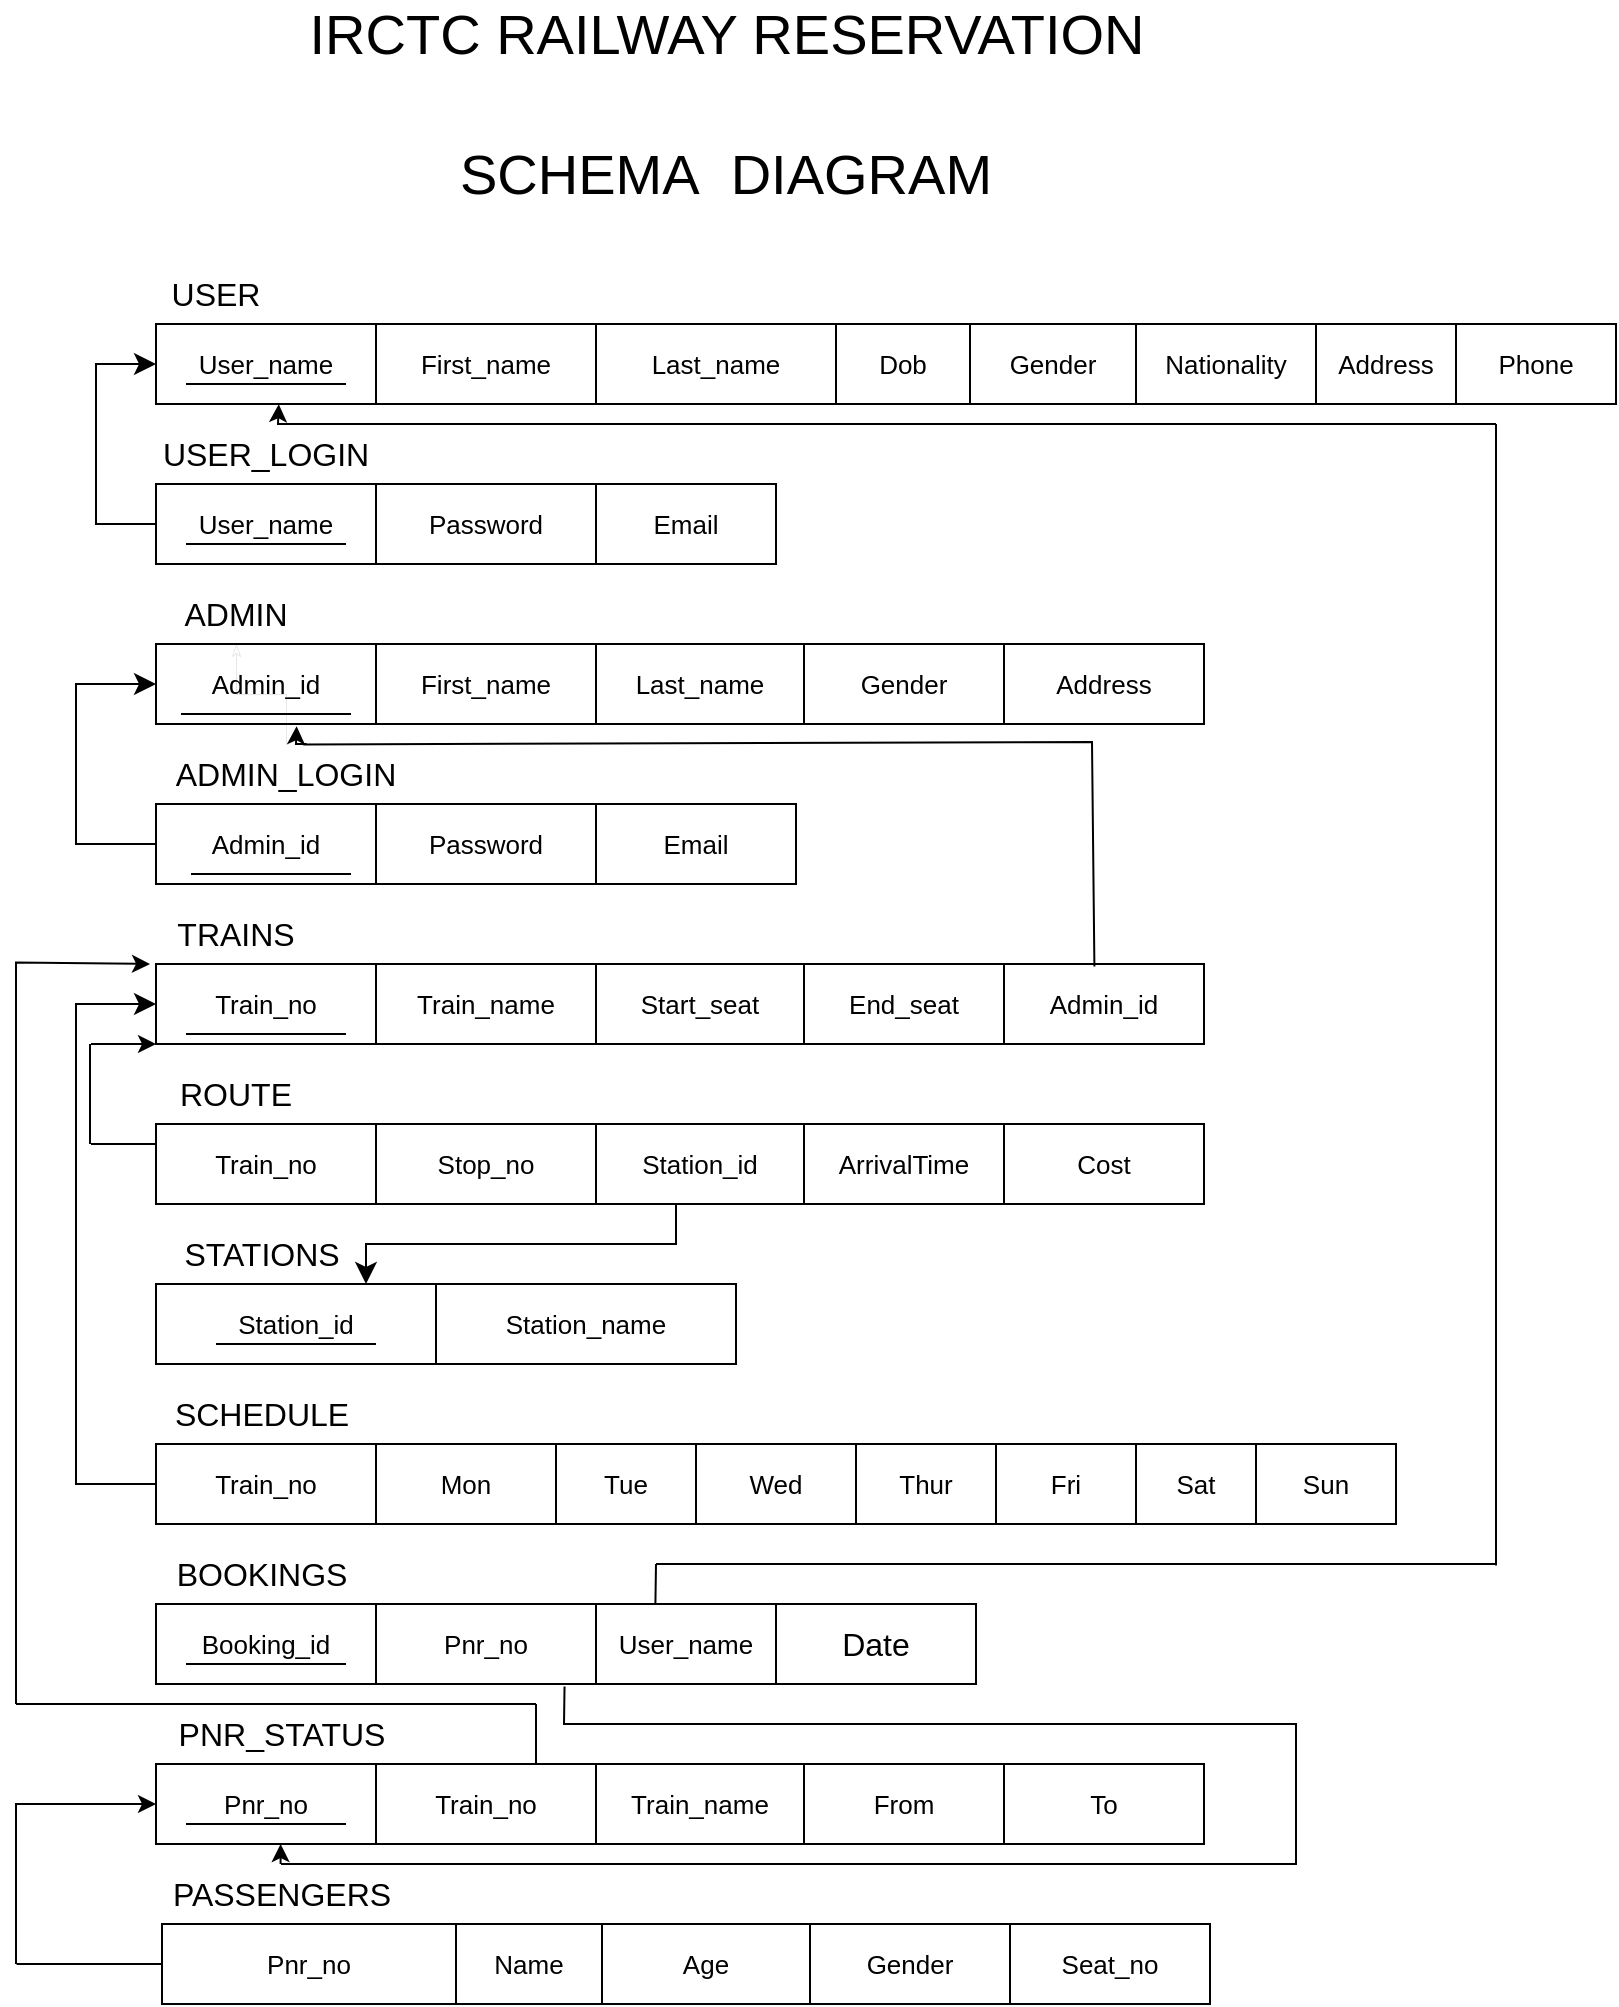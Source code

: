 <mxfile version="20.7.4" type="device"><diagram id="R2lEEEUBdFMjLlhIrx00" name="Page-1"><mxGraphModel dx="600" dy="314" grid="0" gridSize="10" guides="1" tooltips="1" connect="1" arrows="1" fold="1" page="1" pageScale="1" pageWidth="827" pageHeight="1169" math="0" shadow="0" extFonts="Permanent Marker^https://fonts.googleapis.com/css?family=Permanent+Marker"><root><mxCell id="0"/><mxCell id="1" parent="0"/><mxCell id="nCnbRqik4lmD9NjjJU-c-96" value="Phone" style="whiteSpace=wrap;html=1;align=center;fontFamily=Helvetica;fontSize=13;fillColor=none;labelBackgroundColor=none;" parent="1" vertex="1"><mxGeometry x="733" y="210" width="80" height="40" as="geometry"/></mxCell><mxCell id="nCnbRqik4lmD9NjjJU-c-115" value="User_name" style="whiteSpace=wrap;html=1;align=center;fontFamily=Helvetica;fontSize=13;fillColor=none;labelBackgroundColor=none;" parent="1" vertex="1"><mxGeometry x="83" y="290" width="110" height="40" as="geometry"/></mxCell><mxCell id="nCnbRqik4lmD9NjjJU-c-116" value="Password" style="whiteSpace=wrap;html=1;align=center;fontFamily=Helvetica;fontSize=13;fillColor=none;labelBackgroundColor=none;" parent="1" vertex="1"><mxGeometry x="193" y="290" width="110" height="40" as="geometry"/></mxCell><mxCell id="nCnbRqik4lmD9NjjJU-c-117" value="Email" style="whiteSpace=wrap;html=1;align=center;fontFamily=Helvetica;fontSize=13;fillColor=none;labelBackgroundColor=none;" parent="1" vertex="1"><mxGeometry x="303" y="290" width="90" height="40" as="geometry"/></mxCell><mxCell id="nCnbRqik4lmD9NjjJU-c-123" value="Admin_id" style="whiteSpace=wrap;html=1;align=center;fontFamily=Helvetica;fontSize=13;fillColor=none;labelBackgroundColor=none;" parent="1" vertex="1"><mxGeometry x="83" y="370" width="110" height="40" as="geometry"/></mxCell><mxCell id="nCnbRqik4lmD9NjjJU-c-124" value="First_name" style="whiteSpace=wrap;html=1;align=center;fontFamily=Helvetica;fontSize=13;fillColor=none;labelBackgroundColor=none;" parent="1" vertex="1"><mxGeometry x="193" y="370" width="110" height="40" as="geometry"/></mxCell><mxCell id="nCnbRqik4lmD9NjjJU-c-125" value="Last_name" style="whiteSpace=wrap;html=1;align=center;fontFamily=Helvetica;fontSize=13;fillColor=none;labelBackgroundColor=none;" parent="1" vertex="1"><mxGeometry x="303" y="370" width="104" height="40" as="geometry"/></mxCell><mxCell id="nCnbRqik4lmD9NjjJU-c-126" value="Gender" style="whiteSpace=wrap;html=1;align=center;fontFamily=Helvetica;fontSize=13;fillColor=none;labelBackgroundColor=none;" parent="1" vertex="1"><mxGeometry x="407" y="370" width="100" height="40" as="geometry"/></mxCell><mxCell id="nCnbRqik4lmD9NjjJU-c-127" value="Address" style="whiteSpace=wrap;html=1;align=center;fontFamily=Helvetica;fontSize=13;fillColor=none;labelBackgroundColor=none;" parent="1" vertex="1"><mxGeometry x="507" y="370" width="100" height="40" as="geometry"/></mxCell><mxCell id="nCnbRqik4lmD9NjjJU-c-131" value="Admin_id" style="whiteSpace=wrap;html=1;align=center;fontFamily=Helvetica;fontSize=13;fillColor=none;labelBackgroundColor=none;" parent="1" vertex="1"><mxGeometry x="83" y="450" width="110" height="40" as="geometry"/></mxCell><mxCell id="nCnbRqik4lmD9NjjJU-c-132" value="Password" style="whiteSpace=wrap;html=1;align=center;fontFamily=Helvetica;fontSize=13;fillColor=none;labelBackgroundColor=none;" parent="1" vertex="1"><mxGeometry x="193" y="450" width="110" height="40" as="geometry"/></mxCell><mxCell id="nCnbRqik4lmD9NjjJU-c-133" value="Email" style="whiteSpace=wrap;html=1;align=center;fontFamily=Helvetica;fontSize=13;fillColor=none;labelBackgroundColor=none;" parent="1" vertex="1"><mxGeometry x="303" y="450" width="100" height="40" as="geometry"/></mxCell><mxCell id="nCnbRqik4lmD9NjjJU-c-139" value="&lt;font style=&quot;font-size: 16px;&quot;&gt;USER&lt;/font&gt;" style="text;strokeColor=none;align=center;fillColor=none;html=1;verticalAlign=middle;whiteSpace=wrap;rounded=0;fontFamily=Helvetica;fontSize=13;labelBackgroundColor=none;" parent="1" vertex="1"><mxGeometry x="83" y="180" width="60" height="30" as="geometry"/></mxCell><mxCell id="nCnbRqik4lmD9NjjJU-c-149" value="" style="endArrow=none;html=1;rounded=0;fontFamily=Helvetica;fontSize=16;fontColor=default;labelBackgroundColor=none;" parent="1" edge="1"><mxGeometry relative="1" as="geometry"><mxPoint x="98" y="320" as="sourcePoint"/><mxPoint x="178" y="320" as="targetPoint"/></mxGeometry></mxCell><mxCell id="nCnbRqik4lmD9NjjJU-c-150" value="USER_LOGIN" style="text;strokeColor=none;align=center;fillColor=none;html=1;verticalAlign=middle;whiteSpace=wrap;rounded=0;fontFamily=Helvetica;fontSize=16;labelBackgroundColor=none;" parent="1" vertex="1"><mxGeometry x="108" y="260" width="60" height="30" as="geometry"/></mxCell><mxCell id="nCnbRqik4lmD9NjjJU-c-153" value="" style="edgeStyle=segmentEdgeStyle;endArrow=classic;html=1;curved=0;rounded=0;endSize=8;startSize=8;fontFamily=Helvetica;fontSize=16;fontColor=default;entryX=0;entryY=0.5;entryDx=0;entryDy=0;exitX=0;exitY=0.5;exitDx=0;exitDy=0;labelBackgroundColor=none;" parent="1" source="nCnbRqik4lmD9NjjJU-c-115" edge="1"><mxGeometry x="-1" y="10" width="50" height="50" relative="1" as="geometry"><mxPoint x="43" y="320" as="sourcePoint"/><mxPoint x="83" y="230" as="targetPoint"/><Array as="points"><mxPoint x="53" y="310"/><mxPoint x="53" y="230"/></Array><mxPoint as="offset"/></mxGeometry></mxCell><mxCell id="nCnbRqik4lmD9NjjJU-c-156" value="ADMIN" style="text;strokeColor=none;align=center;fillColor=none;html=1;verticalAlign=middle;whiteSpace=wrap;rounded=0;fontFamily=Helvetica;fontSize=16;labelBackgroundColor=none;" parent="1" vertex="1"><mxGeometry x="93" y="340" width="60" height="30" as="geometry"/></mxCell><mxCell id="1weUZhTLsvYuBSuehkoq-4" value="" style="edgeStyle=orthogonalEdgeStyle;rounded=0;orthogonalLoop=1;jettySize=auto;html=1;strokeWidth=0;endArrow=classicThin;endFill=0;" parent="1" source="nCnbRqik4lmD9NjjJU-c-159" target="nCnbRqik4lmD9NjjJU-c-156" edge="1"><mxGeometry relative="1" as="geometry"/></mxCell><mxCell id="nCnbRqik4lmD9NjjJU-c-159" value="ADMIN_LOGIN" style="text;strokeColor=none;align=center;fillColor=none;html=1;verticalAlign=middle;whiteSpace=wrap;rounded=0;fontFamily=Helvetica;fontSize=16;labelBackgroundColor=none;" parent="1" vertex="1"><mxGeometry x="118" y="420" width="60" height="30" as="geometry"/></mxCell><mxCell id="nCnbRqik4lmD9NjjJU-c-161" value="" style="edgeStyle=segmentEdgeStyle;endArrow=classic;html=1;curved=0;rounded=0;endSize=8;startSize=8;fontFamily=Helvetica;fontSize=16;fontColor=default;entryX=0;entryY=0.5;entryDx=0;entryDy=0;exitX=0;exitY=0.5;exitDx=0;exitDy=0;labelBackgroundColor=none;" parent="1" source="nCnbRqik4lmD9NjjJU-c-131" target="nCnbRqik4lmD9NjjJU-c-123" edge="1"><mxGeometry width="50" height="50" relative="1" as="geometry"><mxPoint x="63" y="480" as="sourcePoint"/><mxPoint x="53" y="350" as="targetPoint"/><Array as="points"><mxPoint x="43" y="470"/><mxPoint x="43" y="390"/></Array></mxGeometry></mxCell><mxCell id="nCnbRqik4lmD9NjjJU-c-162" value="Train_no" style="whiteSpace=wrap;html=1;align=center;fontFamily=Helvetica;fontSize=13;fillColor=none;labelBackgroundColor=none;" parent="1" vertex="1"><mxGeometry x="83" y="530" width="110" height="40" as="geometry"/></mxCell><mxCell id="nCnbRqik4lmD9NjjJU-c-163" value="Train_name" style="whiteSpace=wrap;html=1;align=center;fontFamily=Helvetica;fontSize=13;fillColor=none;labelBackgroundColor=none;" parent="1" vertex="1"><mxGeometry x="193" y="530" width="110" height="40" as="geometry"/></mxCell><mxCell id="nCnbRqik4lmD9NjjJU-c-164" value="Start_seat" style="whiteSpace=wrap;html=1;align=center;fontFamily=Helvetica;fontSize=13;fillColor=none;labelBackgroundColor=none;" parent="1" vertex="1"><mxGeometry x="303" y="530" width="104" height="40" as="geometry"/></mxCell><mxCell id="nCnbRqik4lmD9NjjJU-c-165" value="End_seat" style="whiteSpace=wrap;html=1;align=center;fontFamily=Helvetica;fontSize=13;fillColor=none;labelBackgroundColor=none;" parent="1" vertex="1"><mxGeometry x="407" y="530" width="100" height="40" as="geometry"/></mxCell><mxCell id="nCnbRqik4lmD9NjjJU-c-166" value="Admin_id" style="whiteSpace=wrap;html=1;align=center;fontFamily=Helvetica;fontSize=13;fillColor=none;labelBackgroundColor=none;" parent="1" vertex="1"><mxGeometry x="507" y="530" width="100" height="40" as="geometry"/></mxCell><mxCell id="nCnbRqik4lmD9NjjJU-c-168" value="TRAINS" style="text;strokeColor=none;align=center;fillColor=none;html=1;verticalAlign=middle;whiteSpace=wrap;rounded=0;fontFamily=Helvetica;fontSize=16;labelBackgroundColor=none;" parent="1" vertex="1"><mxGeometry x="93" y="500" width="60" height="30" as="geometry"/></mxCell><mxCell id="nCnbRqik4lmD9NjjJU-c-170" value="Train_no" style="whiteSpace=wrap;html=1;align=center;fontFamily=Helvetica;fontSize=13;fillColor=none;labelBackgroundColor=none;" parent="1" vertex="1"><mxGeometry x="83" y="610" width="110" height="40" as="geometry"/></mxCell><mxCell id="nCnbRqik4lmD9NjjJU-c-171" value="Stop_no" style="whiteSpace=wrap;html=1;align=center;fontFamily=Helvetica;fontSize=13;fillColor=none;labelBackgroundColor=none;" parent="1" vertex="1"><mxGeometry x="193" y="610" width="110" height="40" as="geometry"/></mxCell><mxCell id="nCnbRqik4lmD9NjjJU-c-172" value="Station_id" style="whiteSpace=wrap;html=1;align=center;fontFamily=Helvetica;fontSize=13;fillColor=none;labelBackgroundColor=none;" parent="1" vertex="1"><mxGeometry x="303" y="610" width="104" height="40" as="geometry"/></mxCell><mxCell id="nCnbRqik4lmD9NjjJU-c-173" value="ArrivalTime" style="whiteSpace=wrap;html=1;align=center;fontFamily=Helvetica;fontSize=13;fillColor=none;labelBackgroundColor=none;" parent="1" vertex="1"><mxGeometry x="407" y="610" width="100" height="40" as="geometry"/></mxCell><mxCell id="nCnbRqik4lmD9NjjJU-c-174" value="Cost" style="whiteSpace=wrap;html=1;align=center;fontFamily=Helvetica;fontSize=13;fillColor=none;labelBackgroundColor=none;" parent="1" vertex="1"><mxGeometry x="507" y="610" width="100" height="40" as="geometry"/></mxCell><mxCell id="nCnbRqik4lmD9NjjJU-c-175" value="ROUTE" style="text;strokeColor=none;align=center;fillColor=none;html=1;verticalAlign=middle;whiteSpace=wrap;rounded=0;fontFamily=Helvetica;fontSize=16;labelBackgroundColor=none;" parent="1" vertex="1"><mxGeometry x="93" y="580" width="60" height="30" as="geometry"/></mxCell><mxCell id="nCnbRqik4lmD9NjjJU-c-176" value="" style="line;strokeWidth=1;html=1;perimeter=backbonePerimeter;points=[];outlineConnect=0;fontFamily=Helvetica;fontSize=16;fillColor=none;labelBackgroundColor=none;" parent="1" vertex="1"><mxGeometry x="95.5" y="400" width="85" height="10" as="geometry"/></mxCell><mxCell id="nCnbRqik4lmD9NjjJU-c-177" value="" style="line;strokeWidth=1;html=1;perimeter=backbonePerimeter;points=[];outlineConnect=0;fontFamily=Helvetica;fontSize=16;fillColor=none;labelBackgroundColor=none;" parent="1" vertex="1"><mxGeometry x="100.5" y="480" width="80" height="10" as="geometry"/></mxCell><mxCell id="nCnbRqik4lmD9NjjJU-c-178" value="" style="line;strokeWidth=1;html=1;perimeter=backbonePerimeter;points=[];outlineConnect=0;fontFamily=Helvetica;fontSize=16;fillColor=none;labelBackgroundColor=none;" parent="1" vertex="1"><mxGeometry x="98" y="560" width="80" height="10" as="geometry"/></mxCell><mxCell id="nCnbRqik4lmD9NjjJU-c-182" value="Station_id" style="whiteSpace=wrap;html=1;align=center;fontFamily=Helvetica;fontSize=13;fillColor=none;labelBackgroundColor=none;" parent="1" vertex="1"><mxGeometry x="83" y="690" width="140" height="40" as="geometry"/></mxCell><mxCell id="nCnbRqik4lmD9NjjJU-c-183" value="Station_name" style="whiteSpace=wrap;html=1;align=center;fontFamily=Helvetica;fontSize=13;fillColor=none;labelBackgroundColor=none;" parent="1" vertex="1"><mxGeometry x="223" y="690" width="150" height="40" as="geometry"/></mxCell><mxCell id="nCnbRqik4lmD9NjjJU-c-185" value="" style="endArrow=none;html=1;rounded=0;fontFamily=Helvetica;fontSize=16;fontColor=default;labelBackgroundColor=none;" parent="1" edge="1"><mxGeometry relative="1" as="geometry"><mxPoint x="113" y="720" as="sourcePoint"/><mxPoint x="193" y="720" as="targetPoint"/></mxGeometry></mxCell><mxCell id="nCnbRqik4lmD9NjjJU-c-186" value="STATIONS" style="text;strokeColor=none;align=center;fillColor=none;html=1;verticalAlign=middle;whiteSpace=wrap;rounded=0;fontFamily=Helvetica;fontSize=16;labelBackgroundColor=none;" parent="1" vertex="1"><mxGeometry x="105.5" y="660" width="60" height="30" as="geometry"/></mxCell><mxCell id="nCnbRqik4lmD9NjjJU-c-190" value="" style="edgeStyle=elbowEdgeStyle;elbow=vertical;endArrow=classic;html=1;curved=0;rounded=0;endSize=8;startSize=8;fontFamily=Helvetica;fontSize=16;fontColor=default;entryX=0.75;entryY=0;entryDx=0;entryDy=0;labelBackgroundColor=none;" parent="1" target="nCnbRqik4lmD9NjjJU-c-182" edge="1"><mxGeometry width="50" height="50" relative="1" as="geometry"><mxPoint x="343" y="650" as="sourcePoint"/><mxPoint x="193" y="680" as="targetPoint"/><Array as="points"><mxPoint x="283" y="670"/></Array></mxGeometry></mxCell><mxCell id="nCnbRqik4lmD9NjjJU-c-193" value="Train_no" style="whiteSpace=wrap;html=1;align=center;fontFamily=Helvetica;fontSize=13;fillColor=none;labelBackgroundColor=none;" parent="1" vertex="1"><mxGeometry x="83" y="770" width="110" height="40" as="geometry"/></mxCell><mxCell id="nCnbRqik4lmD9NjjJU-c-194" value="Mon" style="whiteSpace=wrap;html=1;align=center;fontFamily=Helvetica;fontSize=13;fillColor=none;labelBackgroundColor=none;" parent="1" vertex="1"><mxGeometry x="193" y="770" width="90" height="40" as="geometry"/></mxCell><mxCell id="nCnbRqik4lmD9NjjJU-c-195" value="Tue" style="whiteSpace=wrap;html=1;align=center;fontFamily=Helvetica;fontSize=13;fillColor=none;labelBackgroundColor=none;" parent="1" vertex="1"><mxGeometry x="283" y="770" width="70" height="40" as="geometry"/></mxCell><mxCell id="nCnbRqik4lmD9NjjJU-c-196" value="Wed" style="whiteSpace=wrap;html=1;align=center;fontFamily=Helvetica;fontSize=13;fillColor=none;labelBackgroundColor=none;" parent="1" vertex="1"><mxGeometry x="353" y="770" width="80" height="40" as="geometry"/></mxCell><mxCell id="nCnbRqik4lmD9NjjJU-c-197" value="Thur" style="whiteSpace=wrap;html=1;align=center;fontFamily=Helvetica;fontSize=13;fillColor=none;labelBackgroundColor=none;" parent="1" vertex="1"><mxGeometry x="433" y="770" width="70" height="40" as="geometry"/></mxCell><mxCell id="nCnbRqik4lmD9NjjJU-c-198" value="Fri" style="whiteSpace=wrap;html=1;align=center;fontFamily=Helvetica;fontSize=13;fillColor=none;labelBackgroundColor=none;" parent="1" vertex="1"><mxGeometry x="503" y="770" width="70" height="40" as="geometry"/></mxCell><mxCell id="nCnbRqik4lmD9NjjJU-c-199" value="Sat" style="whiteSpace=wrap;html=1;align=center;fontFamily=Helvetica;fontSize=13;fillColor=none;labelBackgroundColor=none;" parent="1" vertex="1"><mxGeometry x="573" y="770" width="60" height="40" as="geometry"/></mxCell><mxCell id="nCnbRqik4lmD9NjjJU-c-200" value="Sun" style="whiteSpace=wrap;html=1;align=center;fontFamily=Helvetica;fontSize=13;fillColor=none;labelBackgroundColor=none;" parent="1" vertex="1"><mxGeometry x="633" y="770" width="70" height="40" as="geometry"/></mxCell><mxCell id="nCnbRqik4lmD9NjjJU-c-201" value="&lt;span style=&quot;font-size: 16px;&quot;&gt;SCHEDULE&lt;/span&gt;" style="text;strokeColor=none;align=center;fillColor=none;html=1;verticalAlign=middle;whiteSpace=wrap;rounded=0;fontFamily=Helvetica;fontSize=13;labelBackgroundColor=none;" parent="1" vertex="1"><mxGeometry x="105.5" y="740" width="60" height="30" as="geometry"/></mxCell><mxCell id="nCnbRqik4lmD9NjjJU-c-206" value="" style="edgeStyle=elbowEdgeStyle;elbow=horizontal;endArrow=classic;html=1;curved=0;rounded=0;endSize=8;startSize=8;fontFamily=Helvetica;fontSize=16;fontColor=default;exitX=0;exitY=0.5;exitDx=0;exitDy=0;labelBackgroundColor=none;entryX=0;entryY=0.5;entryDx=0;entryDy=0;" parent="1" source="nCnbRqik4lmD9NjjJU-c-193" target="nCnbRqik4lmD9NjjJU-c-162" edge="1"><mxGeometry x="-0.8" y="-90" width="50" height="50" relative="1" as="geometry"><mxPoint x="50.538" y="755" as="sourcePoint"/><mxPoint x="83" y="640" as="targetPoint"/><Array as="points"><mxPoint x="43" y="720"/></Array><mxPoint as="offset"/></mxGeometry></mxCell><mxCell id="nCnbRqik4lmD9NjjJU-c-207" value="Booking_id" style="whiteSpace=wrap;html=1;align=center;fontFamily=Helvetica;fontSize=13;fillColor=none;labelBackgroundColor=none;" parent="1" vertex="1"><mxGeometry x="83" y="850" width="110" height="40" as="geometry"/></mxCell><mxCell id="nCnbRqik4lmD9NjjJU-c-208" value="Pnr_no" style="whiteSpace=wrap;html=1;align=center;fontFamily=Helvetica;fontSize=13;fillColor=none;labelBackgroundColor=none;" parent="1" vertex="1"><mxGeometry x="193" y="850" width="110" height="40" as="geometry"/></mxCell><mxCell id="nCnbRqik4lmD9NjjJU-c-209" value="User_name" style="whiteSpace=wrap;html=1;align=center;fontFamily=Helvetica;fontSize=13;fillColor=none;labelBackgroundColor=none;" parent="1" vertex="1"><mxGeometry x="303" y="850" width="90" height="40" as="geometry"/></mxCell><mxCell id="nCnbRqik4lmD9NjjJU-c-210" value="" style="endArrow=none;html=1;rounded=0;fontFamily=Helvetica;fontSize=16;fontColor=default;labelBackgroundColor=none;" parent="1" edge="1"><mxGeometry relative="1" as="geometry"><mxPoint x="98" y="880" as="sourcePoint"/><mxPoint x="178" y="880" as="targetPoint"/></mxGeometry></mxCell><mxCell id="nCnbRqik4lmD9NjjJU-c-211" value="Date" style="whiteSpace=wrap;html=1;align=center;fontFamily=Helvetica;fontSize=16;fillColor=none;labelBackgroundColor=none;" parent="1" vertex="1"><mxGeometry x="393" y="850" width="100" height="40" as="geometry"/></mxCell><mxCell id="nCnbRqik4lmD9NjjJU-c-212" value="BOOKINGS" style="text;strokeColor=none;align=center;fillColor=none;html=1;verticalAlign=middle;whiteSpace=wrap;rounded=0;fontFamily=Helvetica;fontSize=16;labelBackgroundColor=none;" parent="1" vertex="1"><mxGeometry x="105.5" y="820" width="60" height="30" as="geometry"/></mxCell><mxCell id="nCnbRqik4lmD9NjjJU-c-214" value="" style="endArrow=none;html=1;rounded=0;fontFamily=Helvetica;fontSize=16;fontColor=default;labelBackgroundColor=none;" parent="1" edge="1"><mxGeometry width="50" height="50" relative="1" as="geometry"><mxPoint x="753" y="830.727" as="sourcePoint"/><mxPoint x="753" y="260" as="targetPoint"/></mxGeometry></mxCell><mxCell id="nCnbRqik4lmD9NjjJU-c-215" value="" style="endArrow=none;html=1;rounded=0;fontFamily=Helvetica;fontSize=16;fontColor=default;labelBackgroundColor=none;" parent="1" edge="1"><mxGeometry width="50" height="50" relative="1" as="geometry"><mxPoint x="333" y="830" as="sourcePoint"/><mxPoint x="753" y="830" as="targetPoint"/></mxGeometry></mxCell><mxCell id="nCnbRqik4lmD9NjjJU-c-216" value="" style="endArrow=none;html=1;rounded=0;fontFamily=Helvetica;fontSize=16;fontColor=default;entryX=0.33;entryY=0.005;entryDx=0;entryDy=0;entryPerimeter=0;labelBackgroundColor=none;" parent="1" target="nCnbRqik4lmD9NjjJU-c-209" edge="1"><mxGeometry width="50" height="50" relative="1" as="geometry"><mxPoint x="333" y="830" as="sourcePoint"/><mxPoint x="523" y="780" as="targetPoint"/></mxGeometry></mxCell><mxCell id="nCnbRqik4lmD9NjjJU-c-218" value="Train_no" style="whiteSpace=wrap;html=1;align=center;fontFamily=Helvetica;fontSize=13;fillColor=none;labelBackgroundColor=none;" parent="1" vertex="1"><mxGeometry x="193" y="930" width="110" height="40" as="geometry"/></mxCell><mxCell id="nCnbRqik4lmD9NjjJU-c-219" value="Train_name" style="whiteSpace=wrap;html=1;align=center;fontFamily=Helvetica;fontSize=13;fillColor=none;labelBackgroundColor=none;" parent="1" vertex="1"><mxGeometry x="303" y="930" width="104" height="40" as="geometry"/></mxCell><mxCell id="nCnbRqik4lmD9NjjJU-c-220" value="From" style="whiteSpace=wrap;html=1;align=center;fontFamily=Helvetica;fontSize=13;fillColor=none;labelBackgroundColor=none;" parent="1" vertex="1"><mxGeometry x="407" y="930" width="100" height="40" as="geometry"/></mxCell><mxCell id="nCnbRqik4lmD9NjjJU-c-221" value="To" style="whiteSpace=wrap;html=1;align=center;fontFamily=Helvetica;fontSize=13;fillColor=none;labelBackgroundColor=none;" parent="1" vertex="1"><mxGeometry x="507" y="930" width="100" height="40" as="geometry"/></mxCell><mxCell id="nCnbRqik4lmD9NjjJU-c-223" value="Pnr_no" style="whiteSpace=wrap;html=1;align=center;fontFamily=Helvetica;fontSize=13;fillColor=none;labelBackgroundColor=none;" parent="1" vertex="1"><mxGeometry x="83" y="930" width="110" height="40" as="geometry"/></mxCell><mxCell id="nCnbRqik4lmD9NjjJU-c-224" value="" style="endArrow=none;html=1;rounded=0;fontFamily=Helvetica;fontSize=16;fontColor=default;labelBackgroundColor=none;" parent="1" edge="1"><mxGeometry relative="1" as="geometry"><mxPoint x="98.0" y="960" as="sourcePoint"/><mxPoint x="178" y="960" as="targetPoint"/></mxGeometry></mxCell><mxCell id="nCnbRqik4lmD9NjjJU-c-225" value="PNR_STATUS" style="text;strokeColor=none;align=center;fillColor=none;html=1;verticalAlign=middle;whiteSpace=wrap;rounded=0;fontFamily=Helvetica;fontSize=16;labelBackgroundColor=none;" parent="1" vertex="1"><mxGeometry x="115.5" y="900" width="60" height="30" as="geometry"/></mxCell><mxCell id="nCnbRqik4lmD9NjjJU-c-226" value="Name" style="whiteSpace=wrap;html=1;align=center;fontFamily=Helvetica;fontSize=13;fillColor=none;labelBackgroundColor=none;" parent="1" vertex="1"><mxGeometry x="233" y="1010" width="73" height="40" as="geometry"/></mxCell><mxCell id="nCnbRqik4lmD9NjjJU-c-227" value="Age" style="whiteSpace=wrap;html=1;align=center;fontFamily=Helvetica;fontSize=13;fillColor=none;labelBackgroundColor=none;" parent="1" vertex="1"><mxGeometry x="306" y="1010" width="104" height="40" as="geometry"/></mxCell><mxCell id="nCnbRqik4lmD9NjjJU-c-228" value="Gender" style="whiteSpace=wrap;html=1;align=center;fontFamily=Helvetica;fontSize=13;fillColor=none;labelBackgroundColor=none;" parent="1" vertex="1"><mxGeometry x="410" y="1010" width="100" height="40" as="geometry"/></mxCell><mxCell id="nCnbRqik4lmD9NjjJU-c-229" value="Seat_no" style="whiteSpace=wrap;html=1;align=center;fontFamily=Helvetica;fontSize=13;fillColor=none;labelBackgroundColor=none;" parent="1" vertex="1"><mxGeometry x="510" y="1010" width="100" height="40" as="geometry"/></mxCell><mxCell id="nCnbRqik4lmD9NjjJU-c-230" value="Pnr_no" style="whiteSpace=wrap;html=1;align=center;fontFamily=Helvetica;fontSize=13;fillColor=none;labelBackgroundColor=none;" parent="1" vertex="1"><mxGeometry x="86" y="1010" width="147" height="40" as="geometry"/></mxCell><mxCell id="nCnbRqik4lmD9NjjJU-c-232" value="PASSENGERS" style="text;strokeColor=none;align=center;fillColor=none;html=1;verticalAlign=middle;whiteSpace=wrap;rounded=0;fontFamily=Helvetica;fontSize=16;labelBackgroundColor=none;" parent="1" vertex="1"><mxGeometry x="115.5" y="980" width="60" height="30" as="geometry"/></mxCell><mxCell id="nCnbRqik4lmD9NjjJU-c-235" value="" style="endArrow=classic;html=1;rounded=0;fontFamily=Helvetica;fontSize=16;fontColor=default;labelBackgroundColor=none;" parent="1" edge="1"><mxGeometry width="50" height="50" relative="1" as="geometry"><mxPoint x="13" y="900" as="sourcePoint"/><mxPoint x="80" y="530" as="targetPoint"/><Array as="points"><mxPoint x="13" y="529.27"/></Array></mxGeometry></mxCell><mxCell id="nCnbRqik4lmD9NjjJU-c-236" value="" style="endArrow=none;html=1;rounded=0;fontFamily=Helvetica;fontSize=16;fontColor=default;labelBackgroundColor=none;" parent="1" edge="1"><mxGeometry width="50" height="50" relative="1" as="geometry"><mxPoint x="13" y="900" as="sourcePoint"/><mxPoint x="273" y="900" as="targetPoint"/></mxGeometry></mxCell><mxCell id="nCnbRqik4lmD9NjjJU-c-237" value="" style="endArrow=none;html=1;rounded=0;fontFamily=Helvetica;fontSize=16;fontColor=default;labelBackgroundColor=none;" parent="1" edge="1"><mxGeometry width="50" height="50" relative="1" as="geometry"><mxPoint x="273" y="930" as="sourcePoint"/><mxPoint x="273" y="900" as="targetPoint"/></mxGeometry></mxCell><mxCell id="nCnbRqik4lmD9NjjJU-c-239" value="" style="endArrow=classic;html=1;rounded=0;fontFamily=Helvetica;fontSize=16;fontColor=default;entryX=0;entryY=0.5;entryDx=0;entryDy=0;labelBackgroundColor=none;" parent="1" target="nCnbRqik4lmD9NjjJU-c-223" edge="1"><mxGeometry width="50" height="50" relative="1" as="geometry"><mxPoint x="13" y="1030" as="sourcePoint"/><mxPoint x="63" y="940" as="targetPoint"/><Array as="points"><mxPoint x="13" y="950"/></Array></mxGeometry></mxCell><mxCell id="nCnbRqik4lmD9NjjJU-c-240" value="" style="endArrow=none;html=1;rounded=0;fontFamily=Helvetica;fontSize=16;fontColor=default;labelBackgroundColor=none;" parent="1" source="nCnbRqik4lmD9NjjJU-c-230" edge="1"><mxGeometry width="50" height="50" relative="1" as="geometry"><mxPoint x="143" y="1000" as="sourcePoint"/><mxPoint x="13.291" y="1030" as="targetPoint"/></mxGeometry></mxCell><mxCell id="nCnbRqik4lmD9NjjJU-c-241" value="" style="endArrow=none;html=1;rounded=0;fontFamily=Helvetica;fontSize=16;fontColor=default;entryX=0.857;entryY=1.03;entryDx=0;entryDy=0;entryPerimeter=0;labelBackgroundColor=none;exitX=0.5;exitY=0;exitDx=0;exitDy=0;" parent="1" source="nCnbRqik4lmD9NjjJU-c-232" target="nCnbRqik4lmD9NjjJU-c-208" edge="1"><mxGeometry width="50" height="50" relative="1" as="geometry"><mxPoint x="212.127" y="990" as="sourcePoint"/><mxPoint x="163" y="880" as="targetPoint"/><Array as="points"><mxPoint x="653" y="980"/><mxPoint x="653" y="910"/><mxPoint x="287" y="910"/></Array></mxGeometry></mxCell><mxCell id="nCnbRqik4lmD9NjjJU-c-244" value="&lt;font style=&quot;font-size: 28px;&quot;&gt;SCHEMA&amp;nbsp; DIAGRAM&lt;/font&gt;" style="text;strokeColor=none;align=center;fillColor=none;html=1;verticalAlign=middle;whiteSpace=wrap;rounded=0;fontFamily=Helvetica;fontSize=16;labelBackgroundColor=none;" parent="1" vertex="1"><mxGeometry x="193" y="120" width="350" height="30" as="geometry"/></mxCell><mxCell id="nCnbRqik4lmD9NjjJU-c-245" value="IRCTC RAILWAY RESERVATION" style="text;strokeColor=none;align=center;fillColor=none;html=1;verticalAlign=middle;whiteSpace=wrap;rounded=0;fontFamily=Helvetica;fontSize=28;labelBackgroundColor=none;" parent="1" vertex="1"><mxGeometry x="51.5" y="50" width="633" height="30" as="geometry"/></mxCell><mxCell id="nCnbRqik4lmD9NjjJU-c-246" value="User_name" style="whiteSpace=wrap;html=1;align=center;fontFamily=Helvetica;fontSize=13;fillColor=none;labelBackgroundColor=none;" parent="1" vertex="1"><mxGeometry x="83" y="210" width="110" height="40" as="geometry"/></mxCell><mxCell id="nCnbRqik4lmD9NjjJU-c-247" value="First_name" style="whiteSpace=wrap;html=1;align=center;fontFamily=Helvetica;fontSize=13;fillColor=none;labelBackgroundColor=none;" parent="1" vertex="1"><mxGeometry x="193" y="210" width="110" height="40" as="geometry"/></mxCell><mxCell id="nCnbRqik4lmD9NjjJU-c-248" value="Last_name" style="whiteSpace=wrap;html=1;align=center;fontFamily=Helvetica;fontSize=13;fillColor=none;labelBackgroundColor=none;" parent="1" vertex="1"><mxGeometry x="303" y="210" width="120" height="40" as="geometry"/></mxCell><mxCell id="nCnbRqik4lmD9NjjJU-c-249" value="Dob" style="whiteSpace=wrap;html=1;align=center;fontFamily=Helvetica;fontSize=13;fillColor=none;labelBackgroundColor=none;" parent="1" vertex="1"><mxGeometry x="423" y="210" width="67" height="40" as="geometry"/></mxCell><mxCell id="nCnbRqik4lmD9NjjJU-c-250" value="Gender" style="whiteSpace=wrap;html=1;align=center;fontFamily=Helvetica;fontSize=13;fillColor=none;labelBackgroundColor=none;" parent="1" vertex="1"><mxGeometry x="490" y="210" width="83" height="40" as="geometry"/></mxCell><mxCell id="nCnbRqik4lmD9NjjJU-c-251" value="Nationality" style="whiteSpace=wrap;html=1;align=center;fontFamily=Helvetica;fontSize=13;fillColor=none;labelBackgroundColor=none;" parent="1" vertex="1"><mxGeometry x="573" y="210" width="90" height="40" as="geometry"/></mxCell><mxCell id="nCnbRqik4lmD9NjjJU-c-252" value="Address" style="whiteSpace=wrap;html=1;align=center;fontFamily=Helvetica;fontSize=13;fillColor=none;labelBackgroundColor=none;" parent="1" vertex="1"><mxGeometry x="663" y="210" width="70" height="40" as="geometry"/></mxCell><mxCell id="nCnbRqik4lmD9NjjJU-c-253" value="" style="endArrow=none;html=1;rounded=0;fontFamily=Helvetica;fontSize=16;fontColor=default;labelBackgroundColor=none;" parent="1" edge="1"><mxGeometry relative="1" as="geometry"><mxPoint x="98" y="240" as="sourcePoint"/><mxPoint x="178" y="240" as="targetPoint"/></mxGeometry></mxCell><mxCell id="nCnbRqik4lmD9NjjJU-c-254" value="" style="endArrow=classic;html=1;rounded=0;fontFamily=Helvetica;fontSize=16;fontColor=default;entryX=0.558;entryY=1.003;entryDx=0;entryDy=0;entryPerimeter=0;labelBackgroundColor=none;" parent="1" target="nCnbRqik4lmD9NjjJU-c-246" edge="1"><mxGeometry width="50" height="50" relative="1" as="geometry"><mxPoint x="753" y="260" as="sourcePoint"/><mxPoint x="507" y="290" as="targetPoint"/><Array as="points"><mxPoint x="333" y="260"/><mxPoint x="144" y="260"/></Array></mxGeometry></mxCell><mxCell id="1weUZhTLsvYuBSuehkoq-1" value="" style="endArrow=none;html=1;rounded=0;exitX=0.452;exitY=0.03;exitDx=0;exitDy=0;exitPerimeter=0;entryX=0.644;entryY=0.007;entryDx=0;entryDy=0;entryPerimeter=0;" parent="1" source="nCnbRqik4lmD9NjjJU-c-166" target="nCnbRqik4lmD9NjjJU-c-159" edge="1"><mxGeometry width="50" height="50" relative="1" as="geometry"><mxPoint x="553" y="527" as="sourcePoint"/><mxPoint x="154" y="417" as="targetPoint"/><Array as="points"><mxPoint x="551" y="419"/></Array></mxGeometry></mxCell><mxCell id="1weUZhTLsvYuBSuehkoq-5" value="" style="endArrow=none;html=1;rounded=0;strokeWidth=1;" parent="1" edge="1"><mxGeometry width="50" height="50" relative="1" as="geometry"><mxPoint x="50" y="620" as="sourcePoint"/><mxPoint x="50" y="570" as="targetPoint"/></mxGeometry></mxCell><mxCell id="1weUZhTLsvYuBSuehkoq-6" value="" style="endArrow=classic;html=1;rounded=0;strokeWidth=1;entryX=0;entryY=1;entryDx=0;entryDy=0;" parent="1" target="nCnbRqik4lmD9NjjJU-c-162" edge="1"><mxGeometry width="50" height="50" relative="1" as="geometry"><mxPoint x="50.5" y="570" as="sourcePoint"/><mxPoint x="100.5" y="520" as="targetPoint"/></mxGeometry></mxCell><mxCell id="1weUZhTLsvYuBSuehkoq-7" value="" style="endArrow=none;html=1;rounded=0;strokeWidth=1;entryX=0;entryY=0.25;entryDx=0;entryDy=0;" parent="1" target="nCnbRqik4lmD9NjjJU-c-170" edge="1"><mxGeometry width="50" height="50" relative="1" as="geometry"><mxPoint x="50.5" y="620" as="sourcePoint"/><mxPoint x="100.5" y="570" as="targetPoint"/></mxGeometry></mxCell><mxCell id="1weUZhTLsvYuBSuehkoq-8" value="" style="endArrow=classic;html=1;rounded=0;strokeWidth=1;" parent="1" edge="1"><mxGeometry width="50" height="50" relative="1" as="geometry"><mxPoint x="145.3" y="980" as="sourcePoint"/><mxPoint x="145.3" y="970" as="targetPoint"/><Array as="points"><mxPoint x="145.3" y="980"/></Array></mxGeometry></mxCell><mxCell id="1weUZhTLsvYuBSuehkoq-10" value="" style="endArrow=classic;html=1;rounded=0;strokeWidth=1;entryX=0.639;entryY=1.028;entryDx=0;entryDy=0;entryPerimeter=0;" parent="1" target="nCnbRqik4lmD9NjjJU-c-123" edge="1"><mxGeometry width="50" height="50" relative="1" as="geometry"><mxPoint x="158.3" y="420" as="sourcePoint"/><mxPoint x="158.3" y="410" as="targetPoint"/><Array as="points"><mxPoint x="158.3" y="420"/><mxPoint x="153" y="420"/></Array></mxGeometry></mxCell></root></mxGraphModel></diagram></mxfile>